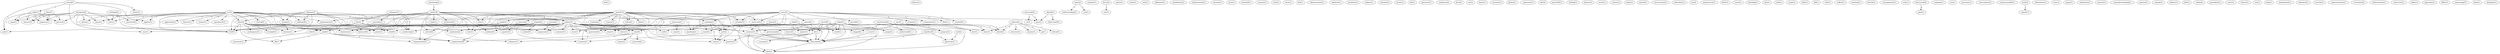 digraph G {
  lexington [ label="lexington(2)" ];
  prevent [ label="prevent(1)" ];
  answered [ label="answered(1)" ];
  suppress [ label="suppress(1)" ];
  alarm [ label="alarm(1)" ];
  argue [ label="argue(1)" ];
  repel [ label="repel(1)" ];
  execute [ label="execute(1)" ];
  care [ label="care(1)" ];
  drill [ label="drill(5)" ];
  felt [ label="felt(1)" ];
  volunteer [ label="volunteer(1)" ];
  provides [ label="provides(1)" ];
  law [ label="law(2)" ];
  draft [ label="draft(1)" ];
  conducting [ label="conducting(1)" ];
  falcon [ label="falcon(1)" ];
  topic [ label="topic(2)" ];
  understanding [ label="understanding(1)" ];
  era [ label="era(1)" ];
  number [ label="number(1)" ];
  force [ label="force(3)" ];
  use [ label="use(1)" ];
  agree [ label="agree(1)" ];
  study [ label="study(1)" ];
  wax [ label="wax(1)" ];
  definition [ label="definition(1)" ];
  prohibition [ label="prohibition(1)" ];
  advancement [ label="advancement(1)" ];
  ship [ label="ship(2)" ];
  word [ label="word(1)" ];
  th [ label="th(1)" ];
  square [ label="square(1)" ];
  century [ label="century(3)" ];
  described [ label="described(1)" ];
  kind [ label="kind(1)" ];
  assume [ label="assume(1)" ];
  nism [ label="nism(1)" ];
  included [ label="included(1)" ];
  country [ label="country(1)" ];
  refused [ label="refused(1)" ];
  enemy [ label="enemy(1)" ];
  go [ label="go(1)" ];
  refusal [ label="refusal(1)" ];
  territory [ label="territory(1)" ];
  leave [ label="leave(1)" ];
  attack [ label="attack(1)" ];
  usm [ label="usm(3)" ];
  army [ label="army(3)" ];
  nature [ label="nature(2)" ];
  ment [ label="ment(2)" ];
  provide [ label="provide(1)" ];
  member [ label="member(1)" ];
  remain [ label="remain(1)" ];
  standing [ label="standing(1)" ];
  compromise [ label="compromise(1)" ];
  idea [ label="idea(1)" ];
  reached [ label="reached(1)" ];
  protection [ label="protection(1)" ];
  sort [ label="sort(2)" ];
  train [ label="train(1)" ];
  reservest [ label="reservest(1)" ];
  iron [ label="iron(1)" ];
  stated [ label="stated(1)" ];
  right [ label="right(1)" ];
  meets [ label="meets(1)" ];
  applies [ label="applies(1)" ];
  join [ label="join(1)" ];
  year [ label="year(1)" ];
  error [ label="error(1)" ];
  defense [ label="defense(2)" ];
  attend [ label="attend(2)" ];
  saddened [ label="saddened(1)" ];
  place [ label="place(3)" ];
  become [ label="become(1)" ];
  society [ label="society(1)" ];
  bemused [ label="bemused(1)" ];
  poetic [ label="poetic(1)" ];
  fish [ label="fish(1)" ];
  demonstrates [ label="demonstrates(1)" ];
  purpose [ label="purpose(1)" ];
  skeleton [ label="skeleton(1)" ];
  prohibits [ label="prohibits(1)" ];
  subject [ label="subject(1)" ];
  machine [ label="machine(1)" ];
  exists [ label="exists(1)" ];
  left [ label="left(1)" ];
  something [ label="something(2)" ];
  state [ label="state(18)" ];
  brigade [ label="brigade(2)" ];
  needed [ label="needed(1)" ];
  quarter [ label="quarter(1)" ];
  weekend [ label="weekend(1)" ];
  organization [ label="organization(4)" ];
  governor [ label="governor(1)" ];
  order [ label="order(1)" ];
  order [ label="order(1)" ];
  readiness [ label="readiness(2)" ];
  militia [ label="militia(31)" ];
  vessel [ label="vessel(3)" ];
  level [ label="level(1)" ];
  activation [ label="activation(1)" ];
  mr [ label="mr(5)" ];
  appreciate [ label="appreciate(1)" ];
  discuss [ label="discuss(1)" ];
  control [ label="control(2)" ];
  respect [ label="respect(1)" ];
  agreement [ label="agreement(1)" ];
  maintenance [ label="maintenance(1)" ];
  gun [ label="gun(1)" ];
  set [ label="set(1)" ];
  basis [ label="basis(1)" ];
  invasion [ label="invasion(1)" ];
  creation [ label="creation(1)" ];
  please [ label="please(1)" ];
  represent [ label="represent(1)" ];
  edu [ label="edu(3)" ];
  provided [ label="provided(1)" ];
  drilling [ label="drilling(1)" ];
  volunteer [ label="volunteer(1)" ];
  history [ label="history(1)" ];
  event [ label="event(1)" ];
  bear [ label="bear(2)" ];
  comes [ label="comes(1)" ];
  end [ label="end(2)" ];
  spectrum [ label="spectrum(1)" ];
  contingency [ label="contingency(1)" ];
  strength [ label="strength(3)" ];
  made [ label="made(1)" ];
  fill [ label="fill(1)" ];
  call [ label="call(1)" ];
  claim [ label="claim(1)" ];
  period [ label="period(1)" ];
  insurrection [ label="insurrection(1)" ];
  proved [ label="proved(1)" ];
  expansion [ label="expansion(1)" ];
  describes [ label="describes(1)" ];
  tax [ label="tax(2)" ];
  perspective [ label="perspective(1)" ];
  guard [ label="guard(12)" ];
  reason [ label="reason(1)" ];
  reserve [ label="reserve(2)" ];
  time [ label="time(5)" ];
  date [ label="date(1)" ];
  simple [ label="simple(1)" ];
  calamity [ label="calamity(1)" ];
  training [ label="training(1)" ];
  compensation [ label="compensation(1)" ];
  anything [ label="anything(1)" ];
  cadre [ label="cadre(2)" ];
  size [ label="size(1)" ];
  corps [ label="corps(1)" ];
  flesh [ label="flesh(1)" ];
  come [ label="come(1)" ];
  founding [ label="founding(1)" ];
  day [ label="day(1)" ];
  code [ label="code(1)" ];
  today [ label="today(2)" ];
  usage [ label="usage(2)" ];
  understand [ label="understand(1)" ];
  scope [ label="scope(1)" ];
  rkba [ label="rkba(1)" ];
  bill [ label="bill(1)" ];
  title [ label="title(1)" ];
  suffice [ label="suffice(1)" ];
  meeting [ label="meeting(1)" ];
  british [ label="british(1)" ];
  arrangement [ label="arrangement(1)" ];
  peace [ label="peace(2)" ];
  stopped [ label="stopped(1)" ];
  way [ label="way(1)" ];
  discussion [ label="discussion(4)" ];
  para [ label="para(1)" ];
  company [ label="company(1)" ];
  ww [ label="ww(1)" ];
  tries [ label="tries(1)" ];
  prevents [ label="prevents(1)" ];
  conscription [ label="conscription(1)" ];
  meant [ label="meant(1)" ];
  consisted [ label="consisted(1)" ];
  commonwealth [ label="commonwealth(1)" ];
  wish [ label="wish(2)" ];
  repeat [ label="repeat(1)" ];
  diminishes [ label="diminishes(1)" ];
  concept [ label="concept(1)" ];
  anachro [ label="anachro(1)" ];
  vary [ label="vary(1)" ];
  equip [ label="equip(1)" ];
  utilization [ label="utilization(1)" ];
  anyone [ label="anyone(1)" ];
  misunderstanding [ label="misunderstanding(1)" ];
  opinion [ label="opinion(1)" ];
  limitation [ label="limitation(1)" ];
  constitution [ label="constitution(5)" ];
  fact [ label="fact(1)" ];
  government [ label="government(2)" ];
  sample [ label="sample(1)" ];
  american [ label="american(1)" ];
  came [ label="came(1)" ];
  shows [ label="shows(1)" ];
  defines [ label="defines(1)" ];
  feel [ label="feel(1)" ];
  whale [ label="whale(2)" ];
  coxe [ label="coxe(1)" ];
  precedent [ label="precedent(1)" ];
  swiss [ label="swiss(1)" ];
  france [ label="france(1)" ];
  riot [ label="riot(1)" ];
  brig [ label="brig(1)" ];
  amendment [ label="amendment(1)" ];
  battalion [ label="battalion(1)" ];
  hope [ label="hope(1)" ];
  authorized [ label="authorized(1)" ];
  maintains [ label="maintains(2)" ];
  muscle [ label="muscle(1)" ];
  henry [ label="henry(2)" ];
  newcomb [ label="newcomb(2)" ];
  st [ label="st(3)" ];
  donald [ label="donald(1)" ];
  dnewcomb [ label="dnewcomb(3)" ];
  war [ label="war(4)" ];
  instance [ label="instance(1)" ];
  representative [ label="representative(1)" ];
  hamilton [ label="hamilton(4)" ];
  revolution [ label="revolution(2)" ];
  authorization [ label="authorization(1)" ];
  university [ label="university(1)" ];
  takes [ label="takes(1)" ];
  approach [ label="approach(1)" ];
  rutledge [ label="rutledge(5)" ];
  office [ label="office(1)" ];
  mississippi [ label="mississippi(7)" ];
  keep [ label="keep(1)" ];
  apologize [ label="apologize(1)" ];
  lexington -> prevent [ label="1" ];
  lexington -> answered [ label="1" ];
  lexington -> suppress [ label="1" ];
  lexington -> alarm [ label="1" ];
  lexington -> argue [ label="1" ];
  lexington -> repel [ label="1" ];
  lexington -> execute [ label="1" ];
  lexington -> care [ label="1" ];
  lexington -> drill [ label="1" ];
  volunteer -> provides [ label="1" ];
  volunteer -> law [ label="1" ];
  volunteer -> draft [ label="1" ];
  volunteer -> conducting [ label="1" ];
  topic -> understanding [ label="1" ];
  topic -> era [ label="1" ];
  force -> use [ label="1" ];
  ship -> word [ label="1" ];
  ship -> th [ label="1" ];
  ship -> square [ label="1" ];
  ship -> century [ label="1" ];
  ship -> described [ label="1" ];
  ship -> kind [ label="1" ];
  refused -> enemy [ label="1" ];
  refused -> go [ label="1" ];
  refused -> refusal [ label="1" ];
  refused -> territory [ label="1" ];
  refused -> leave [ label="1" ];
  refused -> attack [ label="1" ];
  army -> nature [ label="1" ];
  army -> ment [ label="1" ];
  army -> provide [ label="1" ];
  army -> member [ label="1" ];
  army -> remain [ label="1" ];
  army -> standing [ label="1" ];
  army -> compromise [ label="1" ];
  army -> idea [ label="1" ];
  army -> reached [ label="1" ];
  army -> protection [ label="1" ];
  army -> sort [ label="1" ];
  army -> train [ label="1" ];
  army -> reservest [ label="1" ];
  army -> iron [ label="1" ];
  stated -> right [ label="1" ];
  stated -> meets [ label="1" ];
  stated -> applies [ label="1" ];
  stated -> join [ label="1" ];
  stated -> year [ label="1" ];
  defense -> attend [ label="1" ];
  defense -> saddened [ label="1" ];
  defense -> place [ label="1" ];
  defense -> become [ label="1" ];
  defense -> society [ label="1" ];
  defense -> bemused [ label="1" ];
  defense -> poetic [ label="1" ];
  defense -> drill [ label="1" ];
  nature -> ment [ label="1" ];
  nature -> purpose [ label="1" ];
  something -> state [ label="1" ];
  brigade -> attend [ label="1" ];
  brigade -> needed [ label="1" ];
  brigade -> quarter [ label="1" ];
  brigade -> weekend [ label="1" ];
  brigade -> organization [ label="1" ];
  law -> order [ label="1" ];
  law -> draft [ label="1" ];
  law -> order [ label="1" ];
  law -> conducting [ label="1" ];
  right -> prevent [ label="1" ];
  right -> suppress [ label="1" ];
  right -> militia [ label="2" ];
  right -> repel [ label="1" ];
  right -> join [ label="1" ];
  right -> execute [ label="1" ];
  vessel -> word [ label="2" ];
  vessel -> th [ label="2" ];
  vessel -> square [ label="1" ];
  vessel -> century [ label="2" ];
  vessel -> described [ label="2" ];
  vessel -> kind [ label="2" ];
  order -> activation [ label="1" ];
  mr -> appreciate [ label="1" ];
  mr -> saddened [ label="1" ];
  mr -> place [ label="1" ];
  mr -> discuss [ label="1" ];
  mr -> answered [ label="1" ];
  mr -> applies [ label="1" ];
  mr -> control [ label="1" ];
  mr -> respect [ label="1" ];
  mr -> become [ label="1" ];
  mr -> agreement [ label="1" ];
  mr -> society [ label="1" ];
  mr -> maintenance [ label="1" ];
  mr -> militia [ label="1" ];
  mr -> alarm [ label="1" ];
  mr -> argue [ label="1" ];
  mr -> bemused [ label="1" ];
  mr -> gun [ label="1" ];
  mr -> poetic [ label="1" ];
  mr -> care [ label="1" ];
  mr -> described [ label="3" ];
  mr -> drill [ label="2" ];
  ment -> creation [ label="1" ];
  volunteer -> conducting [ label="1" ];
  bear -> prevent [ label="1" ];
  bear -> suppress [ label="1" ];
  bear -> repel [ label="1" ];
  bear -> execute [ label="1" ];
  end -> spectrum [ label="1" ];
  place -> contingency [ label="1" ];
  place -> strength [ label="1" ];
  place -> become [ label="1" ];
  place -> made [ label="1" ];
  place -> organization [ label="1" ];
  place -> century [ label="1" ];
  place -> fill [ label="1" ];
  place -> drill [ label="1" ];
  place -> call [ label="1" ];
  proved -> creation [ label="1" ];
  proved -> expansion [ label="1" ];
  guard -> creation [ label="1" ];
  guard -> reason [ label="1" ];
  guard -> member [ label="1" ];
  guard -> order [ label="2" ];
  guard -> reserve [ label="1" ];
  guard -> time [ label="1" ];
  guard -> date [ label="1" ];
  guard -> simple [ label="1" ];
  guard -> made [ label="1" ];
  guard -> standing [ label="1" ];
  guard -> calamity [ label="1" ];
  guard -> training [ label="1" ];
  guard -> compensation [ label="1" ];
  guard -> anything [ label="1" ];
  guard -> cadre [ label="1" ];
  guard -> size [ label="1" ];
  guard -> expansion [ label="1" ];
  guard -> sort [ label="1" ];
  guard -> corps [ label="1" ];
  guard -> described [ label="1" ];
  guard -> reservest [ label="1" ];
  today -> usage [ label="1" ];
  today -> understand [ label="1" ];
  today -> word [ label="1" ];
  today -> th [ label="1" ];
  today -> century [ label="2" ];
  today -> described [ label="1" ];
  today -> kind [ label="1" ];
  today -> call [ label="1" ];
  peace -> time [ label="1" ];
  peace -> stopped [ label="1" ];
  discussion -> para [ label="2" ];
  reserve -> tries [ label="1" ];
  time -> meant [ label="2" ];
  time -> calamity [ label="1" ];
  time -> consisted [ label="1" ];
  time -> organization [ label="2" ];
  wish -> repeat [ label="1" ];
  th -> concept [ label="1" ];
  th -> described [ label="1" ];
  th -> anachro [ label="1" ];
  th -> kind [ label="1" ];
  simple -> expansion [ label="1" ];
  simple -> join [ label="1" ];
  control -> limitation [ label="1" ];
  constitution -> fact [ label="1" ];
  constitution -> purpose [ label="1" ];
  constitution -> described [ label="1" ];
  constitution -> government [ label="1" ];
  american -> came [ label="1" ];
  american -> shows [ label="1" ];
  coxe -> described [ label="1" ];
  made -> compensation [ label="1" ];
  made -> organization [ label="1" ];
  made -> fill [ label="1" ];
  standing -> anything [ label="1" ];
  standing -> sort [ label="1" ];
  standing -> train [ label="1" ];
  state -> maintenance [ label="1" ];
  state -> hope [ label="1" ];
  state -> compensation [ label="1" ];
  state -> militia [ label="2" ];
  state -> tries [ label="1" ];
  state -> bemused [ label="1" ];
  state -> cadre [ label="2" ];
  state -> size [ label="1" ];
  state -> weekend [ label="1" ];
  state -> corps [ label="1" ];
  state -> poetic [ label="1" ];
  state -> limitation [ label="1" ];
  state -> authorized [ label="1" ];
  state -> maintains [ label="1" ];
  state -> drill [ label="2" ];
  henry -> described [ label="1" ];
  newcomb -> st [ label="1" ];
  newcomb -> gun [ label="1" ];
  donald -> gun [ label="1" ];
  donald -> dnewcomb [ label="1" ];
  war -> leave [ label="1" ];
  war -> stopped [ label="1" ];
  war -> attack [ label="1" ];
  militia -> shows [ label="2" ];
  militia -> tries [ label="1" ];
  militia -> instance [ label="1" ];
  militia -> protection [ label="1" ];
  militia -> bemused [ label="3" ];
  militia -> leave [ label="1" ];
  militia -> conducting [ label="1" ];
  militia -> expansion [ label="1" ];
  militia -> sort [ label="1" ];
  militia -> weekend [ label="1" ];
  militia -> train [ label="1" ];
  militia -> attack [ label="1" ];
  militia -> poetic [ label="3" ];
  militia -> century [ label="2" ];
  militia -> described [ label="1" ];
  militia -> year [ label="1" ];
  militia -> limitation [ label="1" ];
  militia -> government [ label="1" ];
  militia -> iron [ label="1" ];
  militia -> maintains [ label="2" ];
  militia -> anachro [ label="1" ];
  militia -> drill [ label="4" ];
  cadre -> corps [ label="1" ];
  hamilton -> spectrum [ label="1" ];
  hamilton -> described [ label="1" ];
  sort -> train [ label="1" ];
  rutledge -> care [ label="1" ];
  rutledge -> drill [ label="2" ];
  century -> described [ label="1" ];
  century -> kind [ label="1" ];
  described -> kind [ label="1" ];
}
